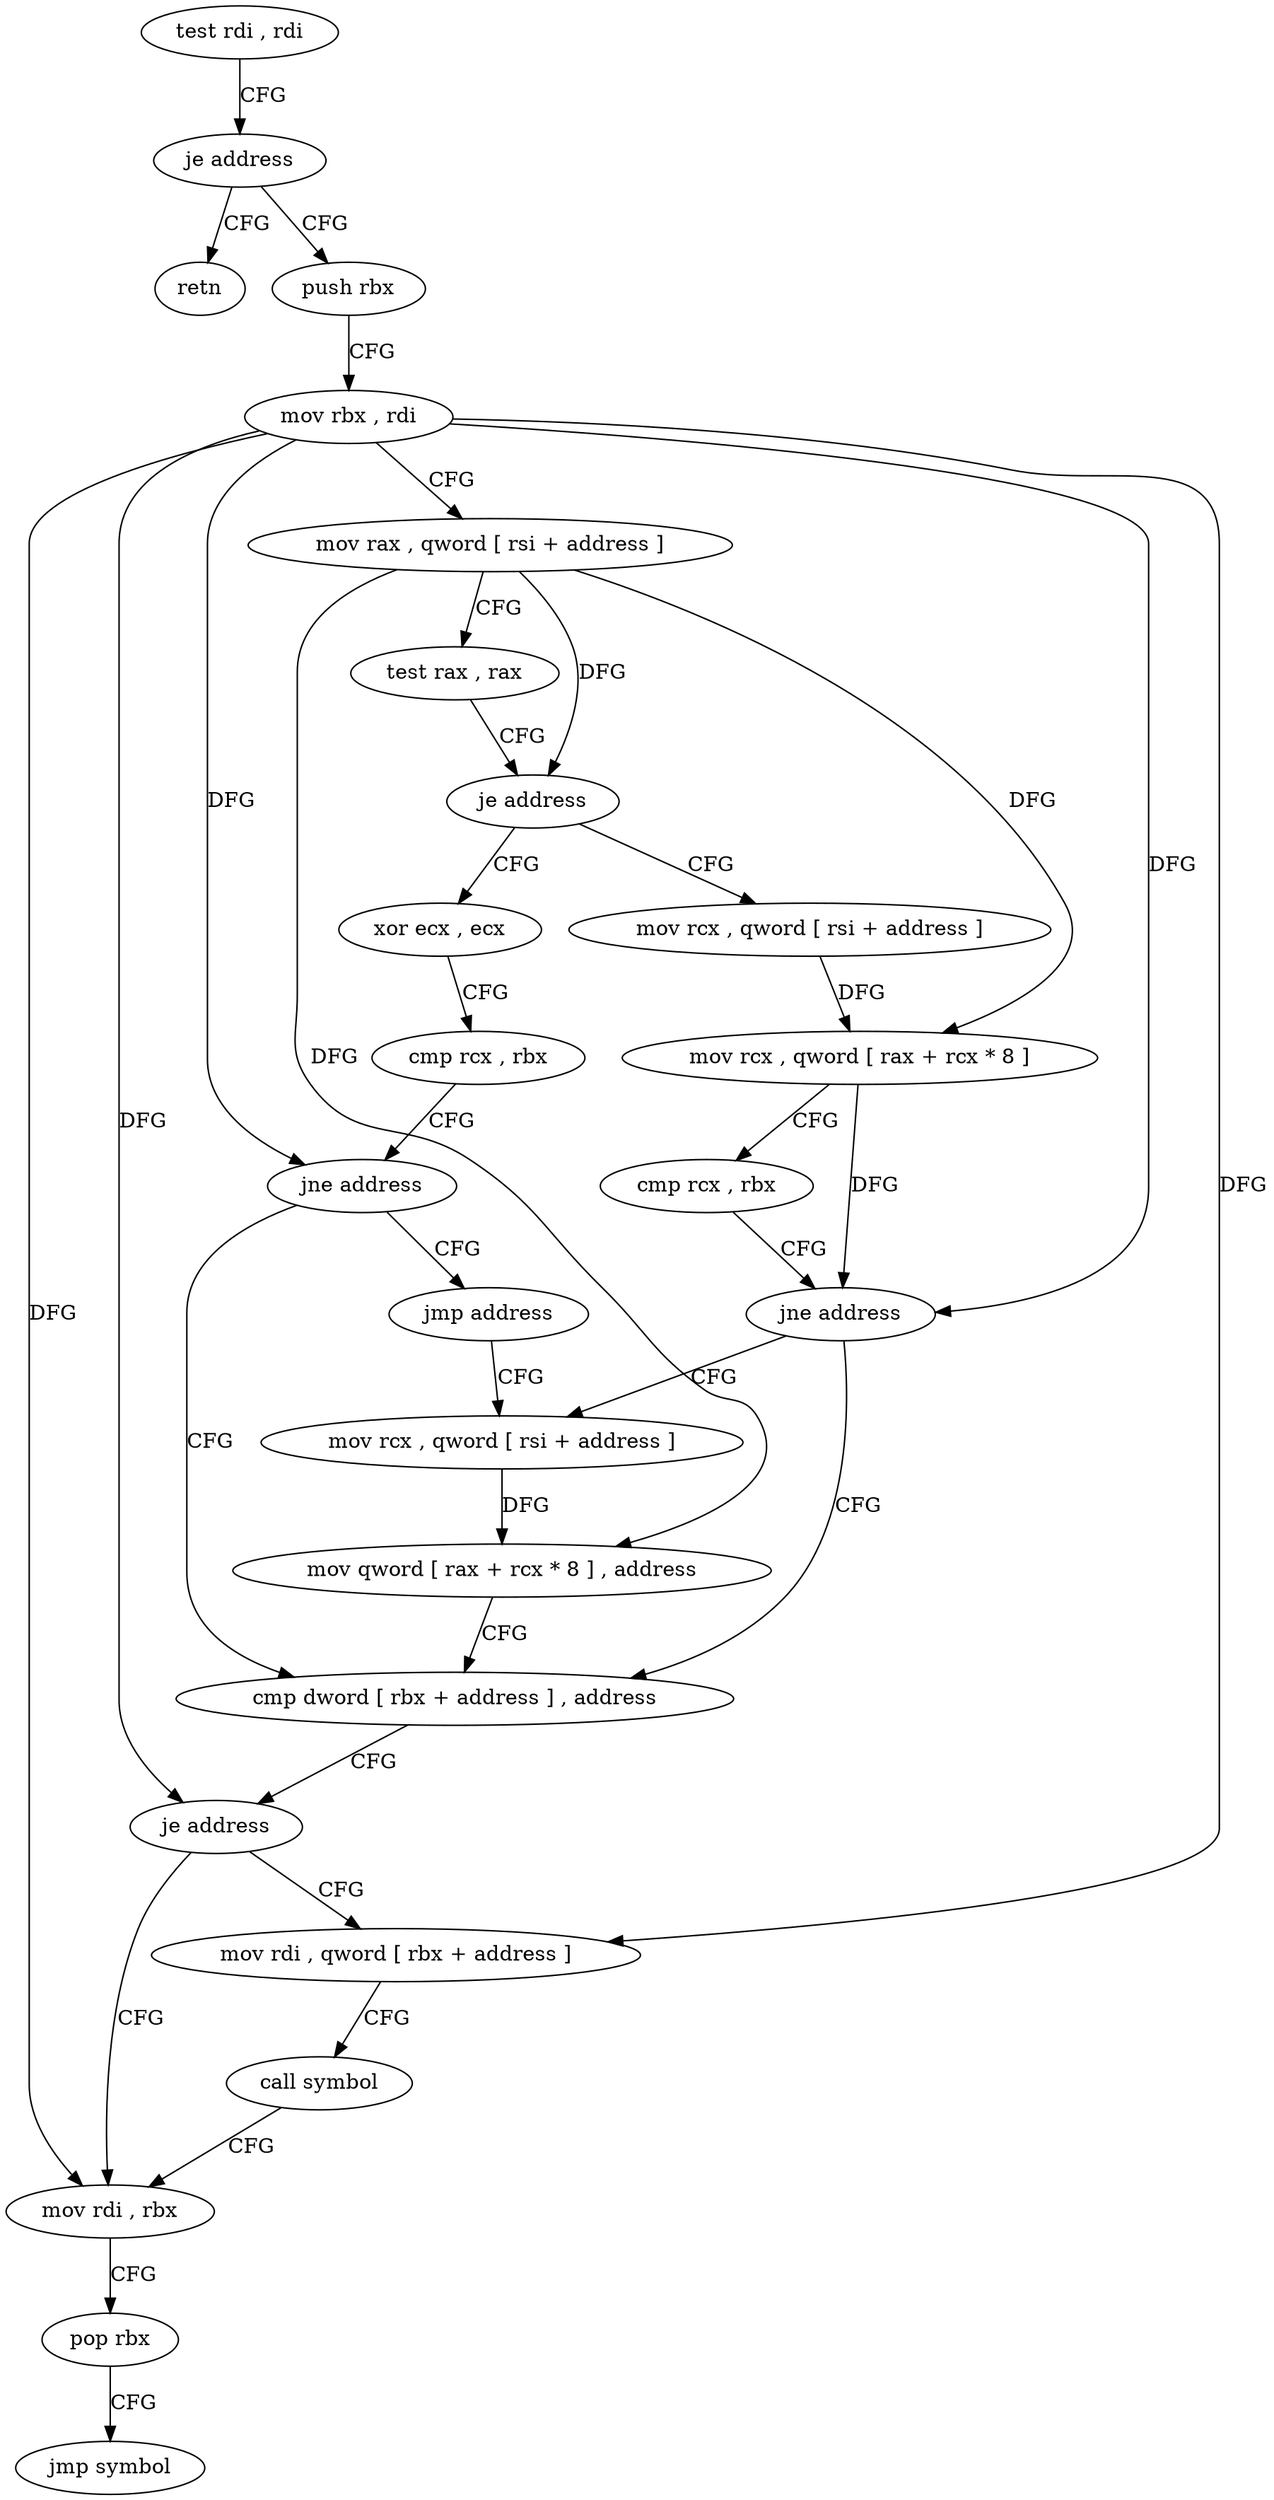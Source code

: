 digraph "func" {
"123712" [label = "test rdi , rdi" ]
"123715" [label = "je address" ]
"123779" [label = "retn" ]
"123717" [label = "push rbx" ]
"123718" [label = "mov rbx , rdi" ]
"123721" [label = "mov rax , qword [ rsi + address ]" ]
"123725" [label = "test rax , rax" ]
"123728" [label = "je address" ]
"123780" [label = "xor ecx , ecx" ]
"123730" [label = "mov rcx , qword [ rsi + address ]" ]
"123782" [label = "cmp rcx , rbx" ]
"123785" [label = "jne address" ]
"123755" [label = "cmp dword [ rbx + address ] , address" ]
"123787" [label = "jmp address" ]
"123734" [label = "mov rcx , qword [ rax + rcx * 8 ]" ]
"123738" [label = "cmp rcx , rbx" ]
"123741" [label = "jne address" ]
"123743" [label = "mov rcx , qword [ rsi + address ]" ]
"123759" [label = "je address" ]
"123770" [label = "mov rdi , rbx" ]
"123761" [label = "mov rdi , qword [ rbx + address ]" ]
"123747" [label = "mov qword [ rax + rcx * 8 ] , address" ]
"123773" [label = "pop rbx" ]
"123774" [label = "jmp symbol" ]
"123765" [label = "call symbol" ]
"123712" -> "123715" [ label = "CFG" ]
"123715" -> "123779" [ label = "CFG" ]
"123715" -> "123717" [ label = "CFG" ]
"123717" -> "123718" [ label = "CFG" ]
"123718" -> "123721" [ label = "CFG" ]
"123718" -> "123785" [ label = "DFG" ]
"123718" -> "123741" [ label = "DFG" ]
"123718" -> "123759" [ label = "DFG" ]
"123718" -> "123770" [ label = "DFG" ]
"123718" -> "123761" [ label = "DFG" ]
"123721" -> "123725" [ label = "CFG" ]
"123721" -> "123728" [ label = "DFG" ]
"123721" -> "123734" [ label = "DFG" ]
"123721" -> "123747" [ label = "DFG" ]
"123725" -> "123728" [ label = "CFG" ]
"123728" -> "123780" [ label = "CFG" ]
"123728" -> "123730" [ label = "CFG" ]
"123780" -> "123782" [ label = "CFG" ]
"123730" -> "123734" [ label = "DFG" ]
"123782" -> "123785" [ label = "CFG" ]
"123785" -> "123755" [ label = "CFG" ]
"123785" -> "123787" [ label = "CFG" ]
"123755" -> "123759" [ label = "CFG" ]
"123787" -> "123743" [ label = "CFG" ]
"123734" -> "123738" [ label = "CFG" ]
"123734" -> "123741" [ label = "DFG" ]
"123738" -> "123741" [ label = "CFG" ]
"123741" -> "123755" [ label = "CFG" ]
"123741" -> "123743" [ label = "CFG" ]
"123743" -> "123747" [ label = "DFG" ]
"123759" -> "123770" [ label = "CFG" ]
"123759" -> "123761" [ label = "CFG" ]
"123770" -> "123773" [ label = "CFG" ]
"123761" -> "123765" [ label = "CFG" ]
"123747" -> "123755" [ label = "CFG" ]
"123773" -> "123774" [ label = "CFG" ]
"123765" -> "123770" [ label = "CFG" ]
}
